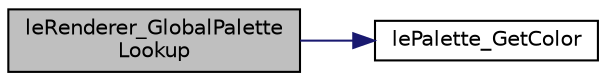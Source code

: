digraph "leRenderer_GlobalPaletteLookup"
{
 // LATEX_PDF_SIZE
  edge [fontname="Helvetica",fontsize="10",labelfontname="Helvetica",labelfontsize="10"];
  node [fontname="Helvetica",fontsize="10",shape=record];
  rankdir="LR";
  Node1 [label="leRenderer_GlobalPalette\lLookup",height=0.2,width=0.4,color="black", fillcolor="grey75", style="filled", fontcolor="black",tooltip=" "];
  Node1 -> Node2 [color="midnightblue",fontsize="10",style="solid",fontname="Helvetica"];
  Node2 [label="lePalette_GetColor",height=0.2,width=0.4,color="black", fillcolor="white", style="filled",URL="$legato__palette_8c.html#aa3f92c712ed5ce78d80171beee3b75ef",tooltip=" "];
}
